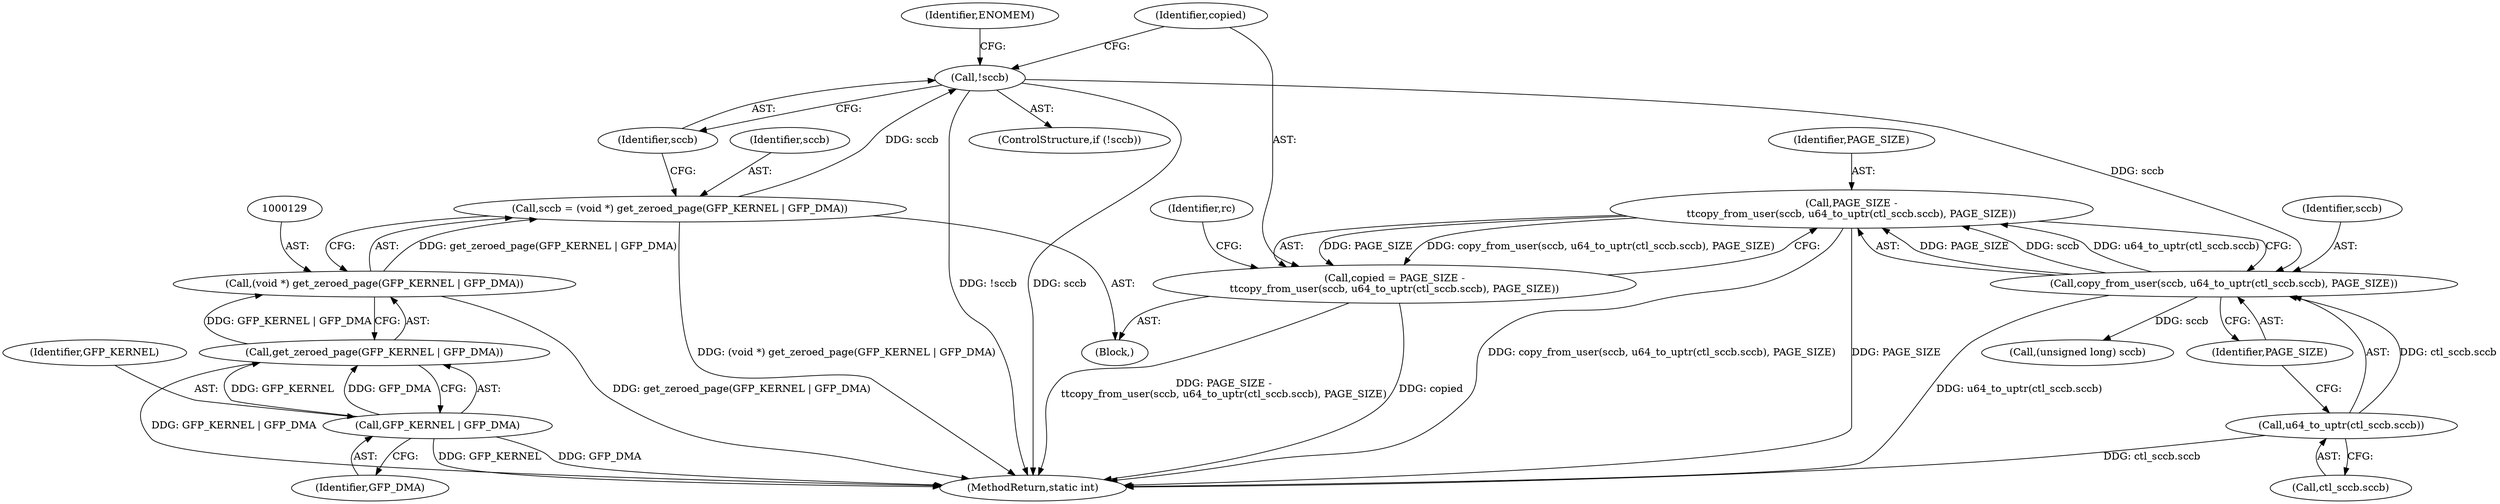 digraph "0_linux_532c34b5fbf1687df63b3fcd5b2846312ac943c6@API" {
"1000142" [label="(Call,PAGE_SIZE -\n\t\tcopy_from_user(sccb, u64_to_uptr(ctl_sccb.sccb), PAGE_SIZE))"];
"1000144" [label="(Call,copy_from_user(sccb, u64_to_uptr(ctl_sccb.sccb), PAGE_SIZE))"];
"1000135" [label="(Call,!sccb)"];
"1000126" [label="(Call,sccb = (void *) get_zeroed_page(GFP_KERNEL | GFP_DMA))"];
"1000128" [label="(Call,(void *) get_zeroed_page(GFP_KERNEL | GFP_DMA))"];
"1000130" [label="(Call,get_zeroed_page(GFP_KERNEL | GFP_DMA))"];
"1000131" [label="(Call,GFP_KERNEL | GFP_DMA)"];
"1000146" [label="(Call,u64_to_uptr(ctl_sccb.sccb))"];
"1000140" [label="(Call,copied = PAGE_SIZE -\n\t\tcopy_from_user(sccb, u64_to_uptr(ctl_sccb.sccb), PAGE_SIZE))"];
"1000150" [label="(Identifier,PAGE_SIZE)"];
"1000141" [label="(Identifier,copied)"];
"1000102" [label="(Block,)"];
"1000126" [label="(Call,sccb = (void *) get_zeroed_page(GFP_KERNEL | GFP_DMA))"];
"1000147" [label="(Call,ctl_sccb.sccb)"];
"1000146" [label="(Call,u64_to_uptr(ctl_sccb.sccb))"];
"1000153" [label="(Identifier,rc)"];
"1000127" [label="(Identifier,sccb)"];
"1000195" [label="(Call,(unsigned long) sccb)"];
"1000139" [label="(Identifier,ENOMEM)"];
"1000143" [label="(Identifier,PAGE_SIZE)"];
"1000136" [label="(Identifier,sccb)"];
"1000131" [label="(Call,GFP_KERNEL | GFP_DMA)"];
"1000132" [label="(Identifier,GFP_KERNEL)"];
"1000200" [label="(MethodReturn,static int)"];
"1000128" [label="(Call,(void *) get_zeroed_page(GFP_KERNEL | GFP_DMA))"];
"1000133" [label="(Identifier,GFP_DMA)"];
"1000134" [label="(ControlStructure,if (!sccb))"];
"1000145" [label="(Identifier,sccb)"];
"1000140" [label="(Call,copied = PAGE_SIZE -\n\t\tcopy_from_user(sccb, u64_to_uptr(ctl_sccb.sccb), PAGE_SIZE))"];
"1000142" [label="(Call,PAGE_SIZE -\n\t\tcopy_from_user(sccb, u64_to_uptr(ctl_sccb.sccb), PAGE_SIZE))"];
"1000135" [label="(Call,!sccb)"];
"1000144" [label="(Call,copy_from_user(sccb, u64_to_uptr(ctl_sccb.sccb), PAGE_SIZE))"];
"1000130" [label="(Call,get_zeroed_page(GFP_KERNEL | GFP_DMA))"];
"1000142" -> "1000140"  [label="AST: "];
"1000142" -> "1000144"  [label="CFG: "];
"1000143" -> "1000142"  [label="AST: "];
"1000144" -> "1000142"  [label="AST: "];
"1000140" -> "1000142"  [label="CFG: "];
"1000142" -> "1000200"  [label="DDG: copy_from_user(sccb, u64_to_uptr(ctl_sccb.sccb), PAGE_SIZE)"];
"1000142" -> "1000200"  [label="DDG: PAGE_SIZE"];
"1000142" -> "1000140"  [label="DDG: PAGE_SIZE"];
"1000142" -> "1000140"  [label="DDG: copy_from_user(sccb, u64_to_uptr(ctl_sccb.sccb), PAGE_SIZE)"];
"1000144" -> "1000142"  [label="DDG: PAGE_SIZE"];
"1000144" -> "1000142"  [label="DDG: sccb"];
"1000144" -> "1000142"  [label="DDG: u64_to_uptr(ctl_sccb.sccb)"];
"1000144" -> "1000150"  [label="CFG: "];
"1000145" -> "1000144"  [label="AST: "];
"1000146" -> "1000144"  [label="AST: "];
"1000150" -> "1000144"  [label="AST: "];
"1000144" -> "1000200"  [label="DDG: u64_to_uptr(ctl_sccb.sccb)"];
"1000135" -> "1000144"  [label="DDG: sccb"];
"1000146" -> "1000144"  [label="DDG: ctl_sccb.sccb"];
"1000144" -> "1000195"  [label="DDG: sccb"];
"1000135" -> "1000134"  [label="AST: "];
"1000135" -> "1000136"  [label="CFG: "];
"1000136" -> "1000135"  [label="AST: "];
"1000139" -> "1000135"  [label="CFG: "];
"1000141" -> "1000135"  [label="CFG: "];
"1000135" -> "1000200"  [label="DDG: !sccb"];
"1000135" -> "1000200"  [label="DDG: sccb"];
"1000126" -> "1000135"  [label="DDG: sccb"];
"1000126" -> "1000102"  [label="AST: "];
"1000126" -> "1000128"  [label="CFG: "];
"1000127" -> "1000126"  [label="AST: "];
"1000128" -> "1000126"  [label="AST: "];
"1000136" -> "1000126"  [label="CFG: "];
"1000126" -> "1000200"  [label="DDG: (void *) get_zeroed_page(GFP_KERNEL | GFP_DMA)"];
"1000128" -> "1000126"  [label="DDG: get_zeroed_page(GFP_KERNEL | GFP_DMA)"];
"1000128" -> "1000130"  [label="CFG: "];
"1000129" -> "1000128"  [label="AST: "];
"1000130" -> "1000128"  [label="AST: "];
"1000128" -> "1000200"  [label="DDG: get_zeroed_page(GFP_KERNEL | GFP_DMA)"];
"1000130" -> "1000128"  [label="DDG: GFP_KERNEL | GFP_DMA"];
"1000130" -> "1000131"  [label="CFG: "];
"1000131" -> "1000130"  [label="AST: "];
"1000130" -> "1000200"  [label="DDG: GFP_KERNEL | GFP_DMA"];
"1000131" -> "1000130"  [label="DDG: GFP_KERNEL"];
"1000131" -> "1000130"  [label="DDG: GFP_DMA"];
"1000131" -> "1000133"  [label="CFG: "];
"1000132" -> "1000131"  [label="AST: "];
"1000133" -> "1000131"  [label="AST: "];
"1000131" -> "1000200"  [label="DDG: GFP_KERNEL"];
"1000131" -> "1000200"  [label="DDG: GFP_DMA"];
"1000146" -> "1000147"  [label="CFG: "];
"1000147" -> "1000146"  [label="AST: "];
"1000150" -> "1000146"  [label="CFG: "];
"1000146" -> "1000200"  [label="DDG: ctl_sccb.sccb"];
"1000140" -> "1000102"  [label="AST: "];
"1000141" -> "1000140"  [label="AST: "];
"1000153" -> "1000140"  [label="CFG: "];
"1000140" -> "1000200"  [label="DDG: PAGE_SIZE -\n\t\tcopy_from_user(sccb, u64_to_uptr(ctl_sccb.sccb), PAGE_SIZE)"];
"1000140" -> "1000200"  [label="DDG: copied"];
}
